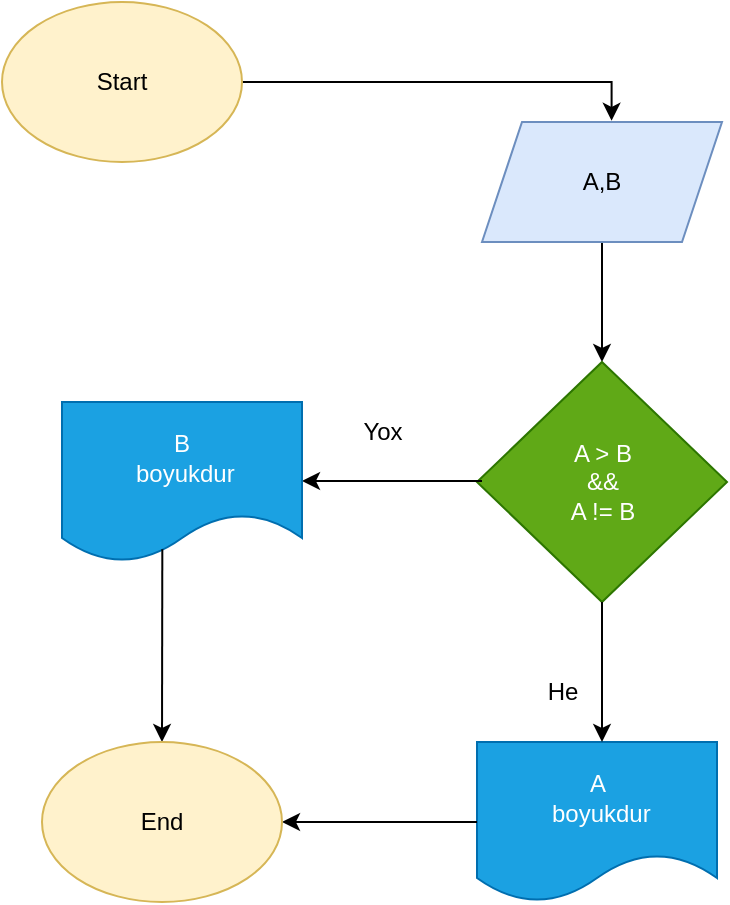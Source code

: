 <mxfile version="20.7.4" type="device"><diagram id="xg6-CJJWcpbFEeQ_s-fs" name="Page-1"><mxGraphModel dx="756" dy="365" grid="1" gridSize="10" guides="1" tooltips="1" connect="1" arrows="1" fold="1" page="1" pageScale="1" pageWidth="850" pageHeight="1100" math="0" shadow="0"><root><mxCell id="0"/><mxCell id="1" parent="0"/><mxCell id="p5dUYsGiYBalyO8eRTDF-3" value="" style="edgeStyle=orthogonalEdgeStyle;rounded=0;orthogonalLoop=1;jettySize=auto;html=1;entryX=0.54;entryY=-0.01;entryDx=0;entryDy=0;entryPerimeter=0;" parent="1" source="p5dUYsGiYBalyO8eRTDF-1" target="p5dUYsGiYBalyO8eRTDF-6" edge="1"><mxGeometry relative="1" as="geometry"><mxPoint x="400" y="120" as="targetPoint"/></mxGeometry></mxCell><mxCell id="p5dUYsGiYBalyO8eRTDF-1" value="Start" style="ellipse;whiteSpace=wrap;html=1;fillColor=#fff2cc;strokeColor=#d6b656;" parent="1" vertex="1"><mxGeometry x="340" width="120" height="80" as="geometry"/></mxCell><mxCell id="p5dUYsGiYBalyO8eRTDF-9" value="" style="edgeStyle=orthogonalEdgeStyle;rounded=0;orthogonalLoop=1;jettySize=auto;html=1;entryX=0.5;entryY=0;entryDx=0;entryDy=0;exitX=0.5;exitY=1;exitDx=0;exitDy=0;" parent="1" source="p5dUYsGiYBalyO8eRTDF-6" target="p5dUYsGiYBalyO8eRTDF-8" edge="1"><mxGeometry relative="1" as="geometry"><mxPoint x="395" y="180" as="sourcePoint"/><mxPoint x="395" y="230" as="targetPoint"/></mxGeometry></mxCell><mxCell id="p5dUYsGiYBalyO8eRTDF-6" value="A,B" style="shape=parallelogram;perimeter=parallelogramPerimeter;whiteSpace=wrap;html=1;fixedSize=1;fillColor=#dae8fc;strokeColor=#6c8ebf;" parent="1" vertex="1"><mxGeometry x="580" y="60" width="120" height="60" as="geometry"/></mxCell><mxCell id="p5dUYsGiYBalyO8eRTDF-8" value="A &amp;gt; B&lt;br&gt;&amp;amp;&amp;amp;&lt;br&gt;A != B" style="rhombus;whiteSpace=wrap;html=1;fillColor=#60a917;fontColor=#ffffff;strokeColor=#2D7600;" parent="1" vertex="1"><mxGeometry x="577.5" y="180" width="125" height="120" as="geometry"/></mxCell><mxCell id="p5dUYsGiYBalyO8eRTDF-18" value="" style="edgeStyle=orthogonalEdgeStyle;rounded=0;orthogonalLoop=1;jettySize=auto;html=1;exitX=0.02;exitY=0.496;exitDx=0;exitDy=0;exitPerimeter=0;" parent="1" source="p5dUYsGiYBalyO8eRTDF-8" edge="1"><mxGeometry relative="1" as="geometry"><mxPoint x="490" y="239.5" as="targetPoint"/><mxPoint x="570" y="240" as="sourcePoint"/><Array as="points"/></mxGeometry></mxCell><mxCell id="p5dUYsGiYBalyO8eRTDF-20" value="B&lt;br&gt;&amp;nbsp;boyukdur" style="shape=document;whiteSpace=wrap;html=1;boundedLbl=1;fillColor=#1ba1e2;fontColor=#ffffff;strokeColor=#006EAF;" parent="1" vertex="1"><mxGeometry x="370" y="200" width="120" height="80" as="geometry"/></mxCell><mxCell id="p5dUYsGiYBalyO8eRTDF-21" value="A&lt;br&gt;&amp;nbsp;boyukdur" style="shape=document;whiteSpace=wrap;html=1;boundedLbl=1;fillColor=#1ba1e2;fontColor=#ffffff;strokeColor=#006EAF;" parent="1" vertex="1"><mxGeometry x="577.5" y="370" width="120" height="80" as="geometry"/></mxCell><mxCell id="p5dUYsGiYBalyO8eRTDF-22" value="" style="endArrow=classic;html=1;rounded=0;exitX=0.5;exitY=1;exitDx=0;exitDy=0;" parent="1" source="p5dUYsGiYBalyO8eRTDF-8" edge="1"><mxGeometry width="50" height="50" relative="1" as="geometry"><mxPoint x="390" y="370" as="sourcePoint"/><mxPoint x="640" y="370" as="targetPoint"/></mxGeometry></mxCell><mxCell id="p5dUYsGiYBalyO8eRTDF-23" value="" style="endArrow=classic;html=1;rounded=0;exitX=0.418;exitY=0.92;exitDx=0;exitDy=0;exitPerimeter=0;entryX=0.5;entryY=0;entryDx=0;entryDy=0;" parent="1" source="p5dUYsGiYBalyO8eRTDF-20" target="p5dUYsGiYBalyO8eRTDF-25" edge="1"><mxGeometry width="50" height="50" relative="1" as="geometry"><mxPoint x="195" y="480" as="sourcePoint"/><mxPoint x="420" y="350" as="targetPoint"/></mxGeometry></mxCell><mxCell id="p5dUYsGiYBalyO8eRTDF-24" value="" style="endArrow=classic;html=1;rounded=0;exitX=0;exitY=0.5;exitDx=0;exitDy=0;" parent="1" source="p5dUYsGiYBalyO8eRTDF-21" edge="1"><mxGeometry width="50" height="50" relative="1" as="geometry"><mxPoint x="563.04" y="370" as="sourcePoint"/><mxPoint x="480" y="410" as="targetPoint"/></mxGeometry></mxCell><mxCell id="p5dUYsGiYBalyO8eRTDF-25" value="End" style="ellipse;whiteSpace=wrap;html=1;fillColor=#fff2cc;strokeColor=#d6b656;" parent="1" vertex="1"><mxGeometry x="360" y="370" width="120" height="80" as="geometry"/></mxCell><mxCell id="pBMJGe0k_KYoYzOY6R3R-6" value="He" style="text;html=1;align=center;verticalAlign=middle;resizable=0;points=[];autosize=1;strokeColor=none;fillColor=none;" parent="1" vertex="1"><mxGeometry x="600" y="330" width="40" height="30" as="geometry"/></mxCell><mxCell id="pBMJGe0k_KYoYzOY6R3R-7" value="Yox" style="text;html=1;align=center;verticalAlign=middle;resizable=0;points=[];autosize=1;strokeColor=none;fillColor=none;" parent="1" vertex="1"><mxGeometry x="510" y="200" width="40" height="30" as="geometry"/></mxCell></root></mxGraphModel></diagram></mxfile>